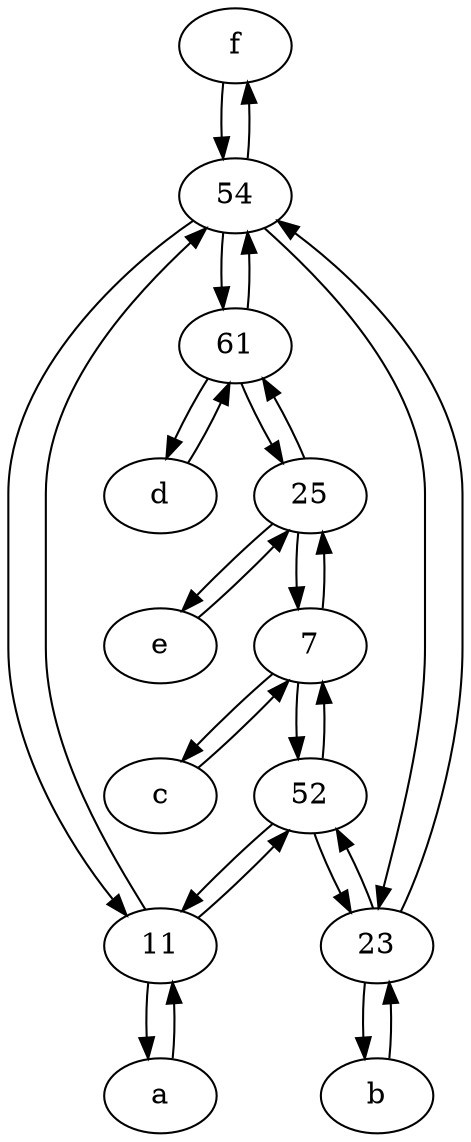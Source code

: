 digraph  {
	f [pos="15,45!"];
	52;
	11;
	23;
	7;
	c [pos="20,10!"];
	a [pos="40,10!"];
	54;
	e [pos="30,50!"];
	d [pos="20,30!"];
	61;
	25;
	b [pos="50,20!"];
	61 -> 25;
	a -> 11;
	23 -> b;
	23 -> 52;
	61 -> 54;
	23 -> 54;
	7 -> 52;
	54 -> 23;
	52 -> 7;
	54 -> f;
	11 -> a;
	25 -> 61;
	25 -> 7;
	c -> 7;
	61 -> d;
	11 -> 52;
	7 -> 25;
	54 -> 11;
	f -> 54;
	52 -> 23;
	11 -> 54;
	25 -> e;
	d -> 61;
	e -> 25;
	b -> 23;
	7 -> c;
	54 -> 61;
	52 -> 11;

	}